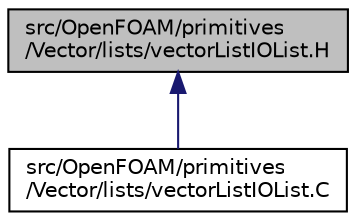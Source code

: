 digraph "src/OpenFOAM/primitives/Vector/lists/vectorListIOList.H"
{
  bgcolor="transparent";
  edge [fontname="Helvetica",fontsize="10",labelfontname="Helvetica",labelfontsize="10"];
  node [fontname="Helvetica",fontsize="10",shape=record];
  Node1 [label="src/OpenFOAM/primitives\l/Vector/lists/vectorListIOList.H",height=0.2,width=0.4,color="black", fillcolor="grey75", style="filled", fontcolor="black"];
  Node1 -> Node2 [dir="back",color="midnightblue",fontsize="10",style="solid",fontname="Helvetica"];
  Node2 [label="src/OpenFOAM/primitives\l/Vector/lists/vectorListIOList.C",height=0.2,width=0.4,color="black",URL="$a09040.html"];
}
